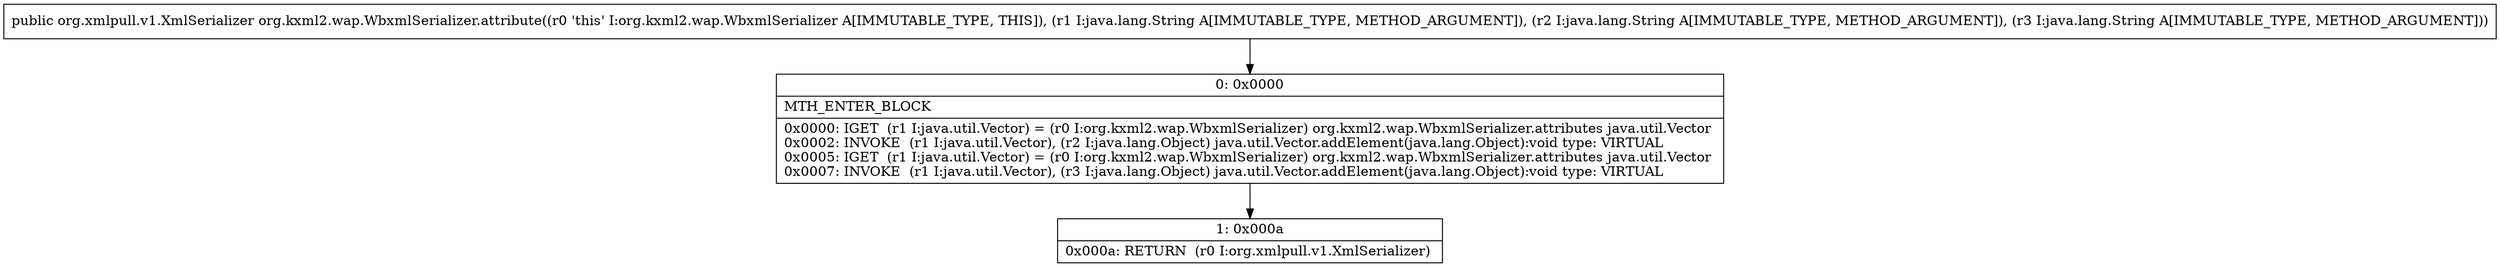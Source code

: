 digraph "CFG fororg.kxml2.wap.WbxmlSerializer.attribute(Ljava\/lang\/String;Ljava\/lang\/String;Ljava\/lang\/String;)Lorg\/xmlpull\/v1\/XmlSerializer;" {
Node_0 [shape=record,label="{0\:\ 0x0000|MTH_ENTER_BLOCK\l|0x0000: IGET  (r1 I:java.util.Vector) = (r0 I:org.kxml2.wap.WbxmlSerializer) org.kxml2.wap.WbxmlSerializer.attributes java.util.Vector \l0x0002: INVOKE  (r1 I:java.util.Vector), (r2 I:java.lang.Object) java.util.Vector.addElement(java.lang.Object):void type: VIRTUAL \l0x0005: IGET  (r1 I:java.util.Vector) = (r0 I:org.kxml2.wap.WbxmlSerializer) org.kxml2.wap.WbxmlSerializer.attributes java.util.Vector \l0x0007: INVOKE  (r1 I:java.util.Vector), (r3 I:java.lang.Object) java.util.Vector.addElement(java.lang.Object):void type: VIRTUAL \l}"];
Node_1 [shape=record,label="{1\:\ 0x000a|0x000a: RETURN  (r0 I:org.xmlpull.v1.XmlSerializer) \l}"];
MethodNode[shape=record,label="{public org.xmlpull.v1.XmlSerializer org.kxml2.wap.WbxmlSerializer.attribute((r0 'this' I:org.kxml2.wap.WbxmlSerializer A[IMMUTABLE_TYPE, THIS]), (r1 I:java.lang.String A[IMMUTABLE_TYPE, METHOD_ARGUMENT]), (r2 I:java.lang.String A[IMMUTABLE_TYPE, METHOD_ARGUMENT]), (r3 I:java.lang.String A[IMMUTABLE_TYPE, METHOD_ARGUMENT])) }"];
MethodNode -> Node_0;
Node_0 -> Node_1;
}

